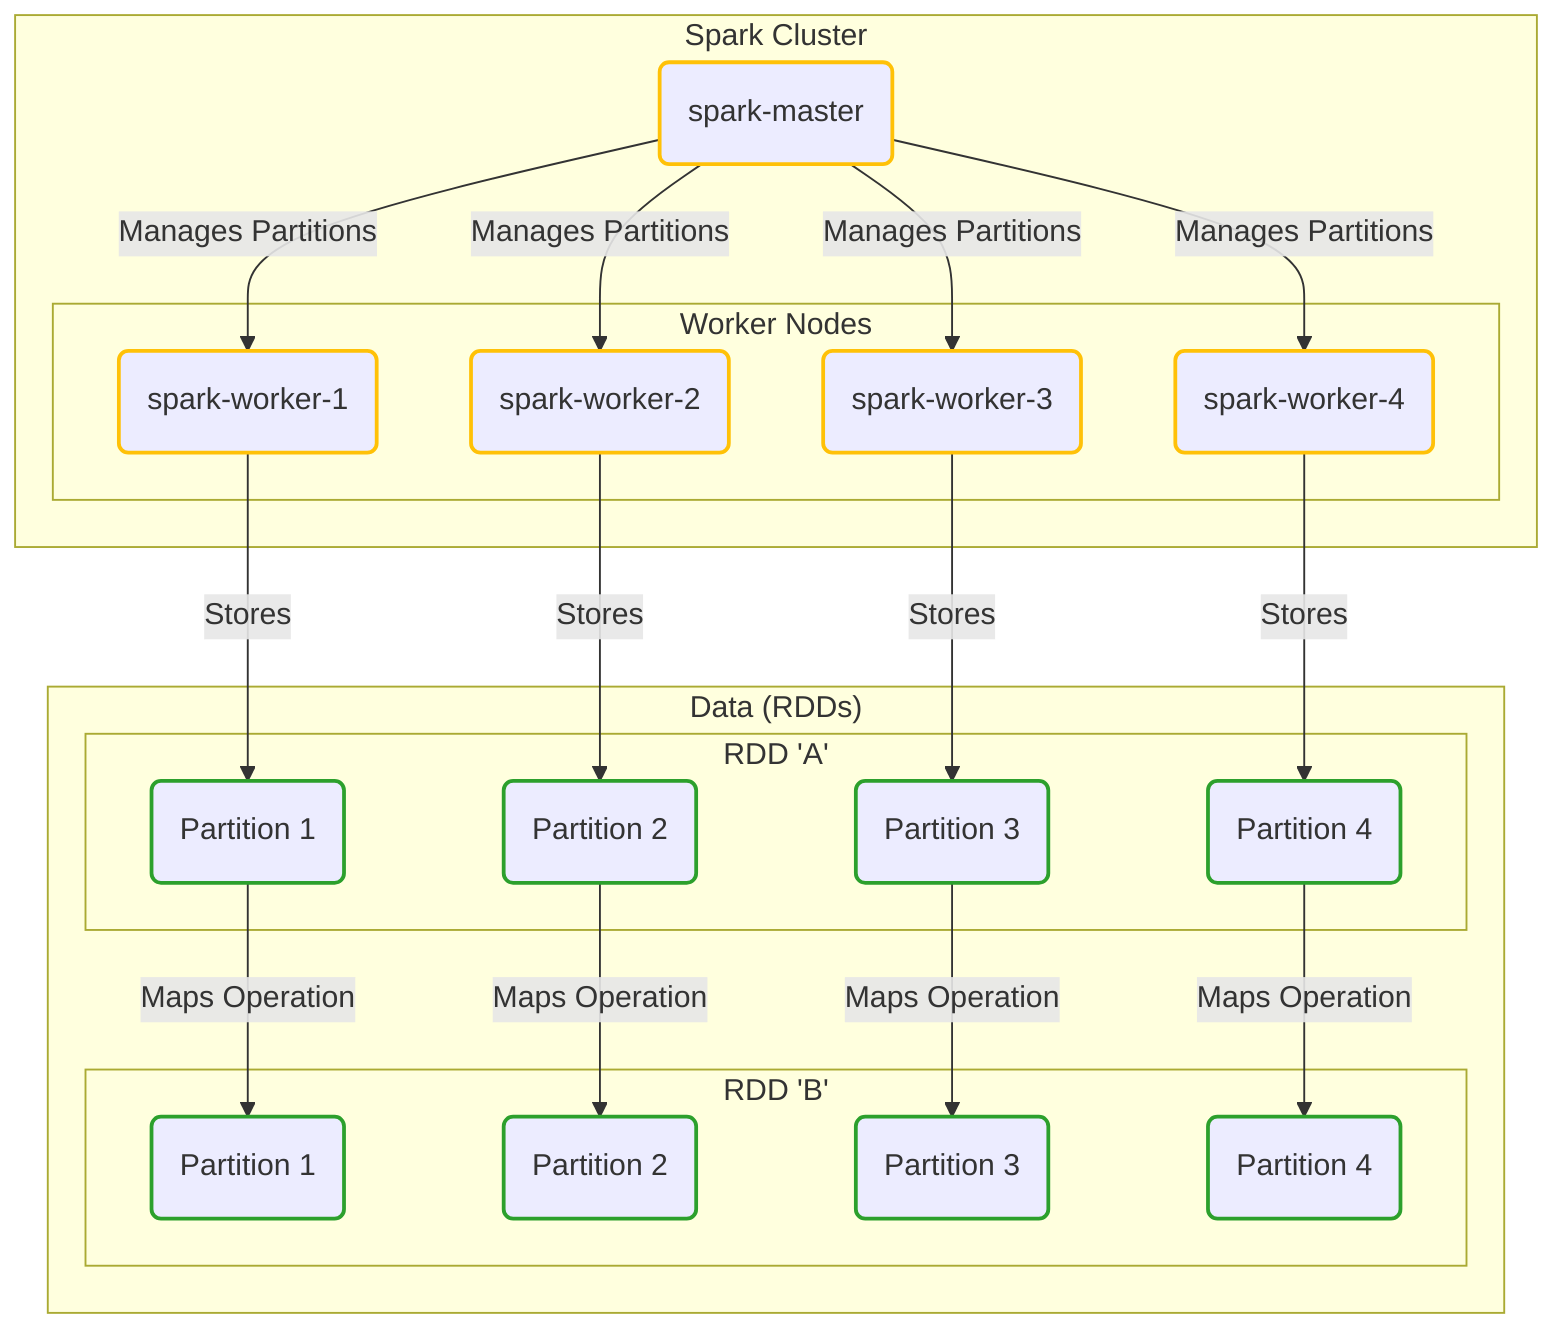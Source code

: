 graph TD
    subgraph "Spark Cluster"
        direction TB
        Master("spark-master")

        subgraph "Worker Nodes"
            direction LR
            Worker1("spark-worker-1")
            Worker2("spark-worker-2")
            Worker3("spark-worker-3")
            Worker4("spark-worker-4")
        end
    end

    subgraph "Data (RDDs)"
        direction LR

        subgraph "RDD 'A'"
            direction LR
            P1_A("Partition 1")
            P2_A("Partition 2")
            P3_A("Partition 3")
            P4_A("Partition 4")
        end

        subgraph "RDD 'B'"
            direction LR
            P1_B("Partition 1")
            P2_B("Partition 2")
            P3_B("Partition 3")
            P4_B("Partition 4")
        end
    end


    %% --- Connections ---

    %% RDD Distribution
    Master -- "Manages Partitions" --> Worker1
    Master -- "Manages Partitions" --> Worker2
    Master -- "Manages Partitions" --> Worker3
    Master -- "Manages Partitions" --> Worker4

    Worker1 -- "Stores" --> P1_A
    Worker2 -- "Stores" --> P2_A
    Worker3 -- "Stores" --> P3_A
    Worker4 -- "Stores" --> P4_A

    %% Transformation and Lineage
    P1_A -- "Maps Operation" --> P1_B
    P2_A -- "Maps Operation" --> P2_B
    P3_A -- "Maps Operation" --> P3_B
    P4_A -- "Maps Operation" --> P4_B


    %% Style Definitions
    classDef spark stroke:#ffc107,stroke-width:2px;
    classDef rdd stroke:#2ca02c,stroke-width:2px;

    class Master,Worker1,Worker2,Worker3,Worker4 spark;
    class P1_A,P2_A,P3_A,P4_A,P1_B,P2_B,P3_B,P4_B rdd;